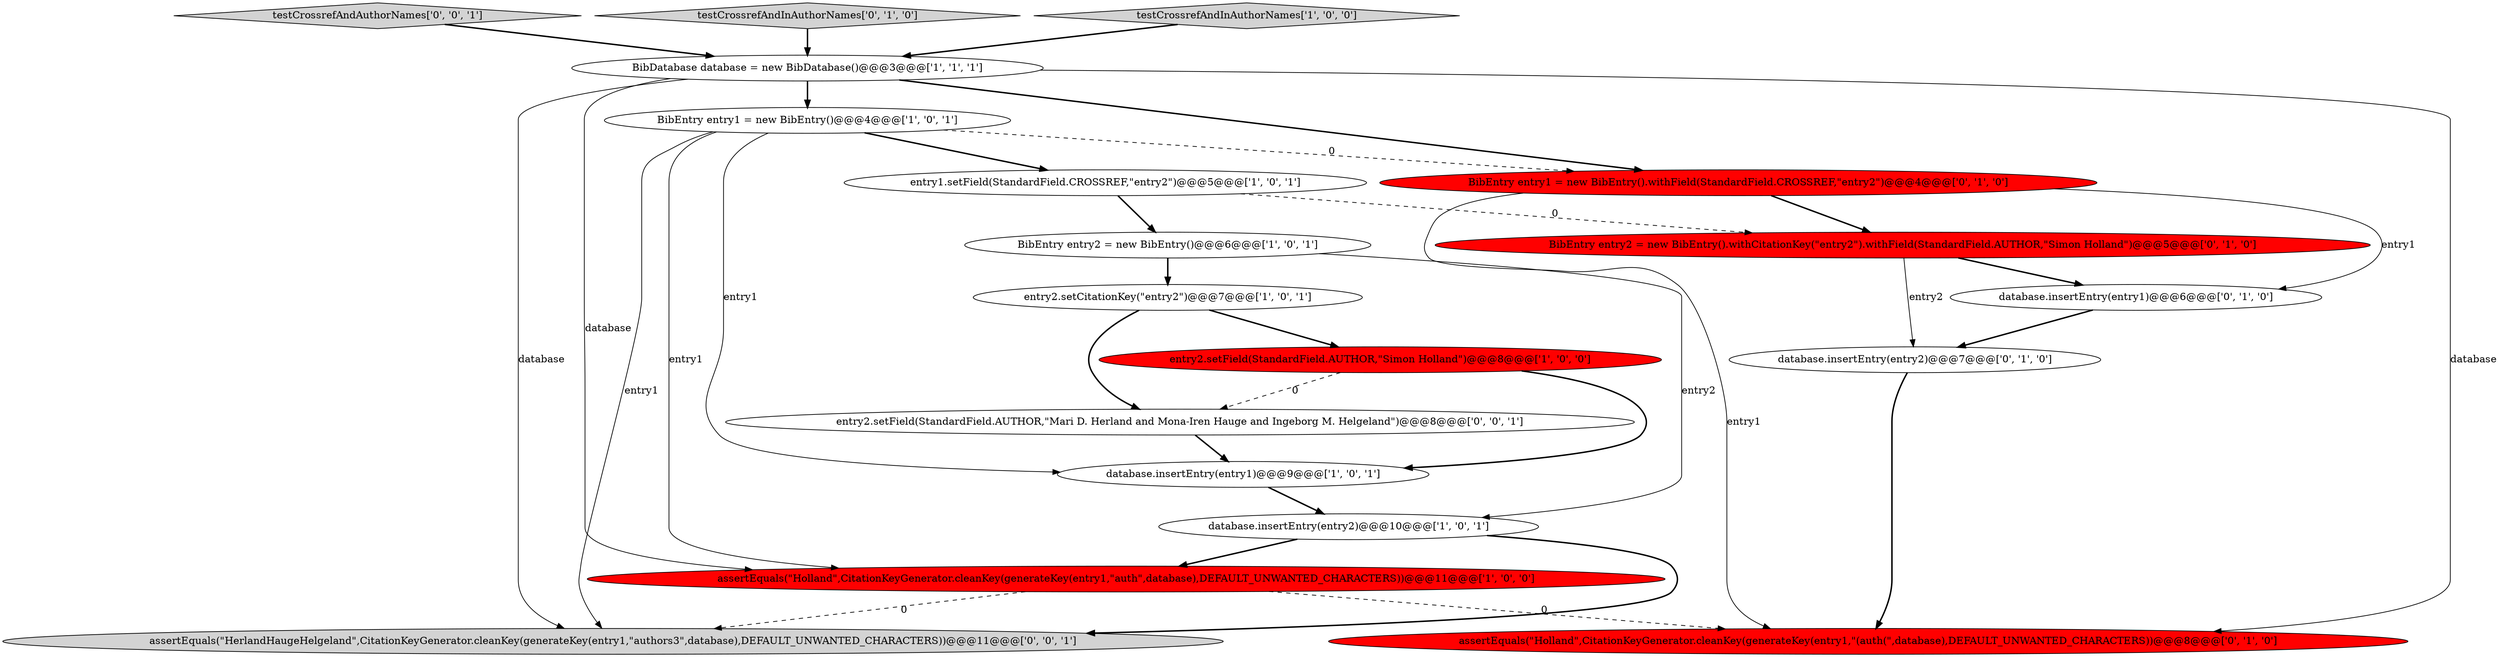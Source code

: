 digraph {
6 [style = filled, label = "assertEquals(\"Holland\",CitationKeyGenerator.cleanKey(generateKey(entry1,\"auth\",database),DEFAULT_UNWANTED_CHARACTERS))@@@11@@@['1', '0', '0']", fillcolor = red, shape = ellipse image = "AAA1AAABBB1BBB"];
17 [style = filled, label = "assertEquals(\"HerlandHaugeHelgeland\",CitationKeyGenerator.cleanKey(generateKey(entry1,\"authors3\",database),DEFAULT_UNWANTED_CHARACTERS))@@@11@@@['0', '0', '1']", fillcolor = lightgray, shape = ellipse image = "AAA0AAABBB3BBB"];
18 [style = filled, label = "testCrossrefAndAuthorNames['0', '0', '1']", fillcolor = lightgray, shape = diamond image = "AAA0AAABBB3BBB"];
2 [style = filled, label = "entry1.setField(StandardField.CROSSREF,\"entry2\")@@@5@@@['1', '0', '1']", fillcolor = white, shape = ellipse image = "AAA0AAABBB1BBB"];
0 [style = filled, label = "BibEntry entry1 = new BibEntry()@@@4@@@['1', '0', '1']", fillcolor = white, shape = ellipse image = "AAA0AAABBB1BBB"];
15 [style = filled, label = "testCrossrefAndInAuthorNames['0', '1', '0']", fillcolor = lightgray, shape = diamond image = "AAA0AAABBB2BBB"];
3 [style = filled, label = "BibDatabase database = new BibDatabase()@@@3@@@['1', '1', '1']", fillcolor = white, shape = ellipse image = "AAA0AAABBB1BBB"];
7 [style = filled, label = "BibEntry entry2 = new BibEntry()@@@6@@@['1', '0', '1']", fillcolor = white, shape = ellipse image = "AAA0AAABBB1BBB"];
9 [style = filled, label = "entry2.setCitationKey(\"entry2\")@@@7@@@['1', '0', '1']", fillcolor = white, shape = ellipse image = "AAA0AAABBB1BBB"];
11 [style = filled, label = "BibEntry entry2 = new BibEntry().withCitationKey(\"entry2\").withField(StandardField.AUTHOR,\"Simon Holland\")@@@5@@@['0', '1', '0']", fillcolor = red, shape = ellipse image = "AAA1AAABBB2BBB"];
14 [style = filled, label = "database.insertEntry(entry2)@@@7@@@['0', '1', '0']", fillcolor = white, shape = ellipse image = "AAA0AAABBB2BBB"];
8 [style = filled, label = "database.insertEntry(entry1)@@@9@@@['1', '0', '1']", fillcolor = white, shape = ellipse image = "AAA0AAABBB1BBB"];
4 [style = filled, label = "testCrossrefAndInAuthorNames['1', '0', '0']", fillcolor = lightgray, shape = diamond image = "AAA0AAABBB1BBB"];
12 [style = filled, label = "BibEntry entry1 = new BibEntry().withField(StandardField.CROSSREF,\"entry2\")@@@4@@@['0', '1', '0']", fillcolor = red, shape = ellipse image = "AAA1AAABBB2BBB"];
13 [style = filled, label = "database.insertEntry(entry1)@@@6@@@['0', '1', '0']", fillcolor = white, shape = ellipse image = "AAA0AAABBB2BBB"];
16 [style = filled, label = "entry2.setField(StandardField.AUTHOR,\"Mari D. Herland and Mona-Iren Hauge and Ingeborg M. Helgeland\")@@@8@@@['0', '0', '1']", fillcolor = white, shape = ellipse image = "AAA0AAABBB3BBB"];
5 [style = filled, label = "entry2.setField(StandardField.AUTHOR,\"Simon Holland\")@@@8@@@['1', '0', '0']", fillcolor = red, shape = ellipse image = "AAA1AAABBB1BBB"];
10 [style = filled, label = "assertEquals(\"Holland\",CitationKeyGenerator.cleanKey(generateKey(entry1,\"(auth(\",database),DEFAULT_UNWANTED_CHARACTERS))@@@8@@@['0', '1', '0']", fillcolor = red, shape = ellipse image = "AAA1AAABBB2BBB"];
1 [style = filled, label = "database.insertEntry(entry2)@@@10@@@['1', '0', '1']", fillcolor = white, shape = ellipse image = "AAA0AAABBB1BBB"];
5->8 [style = bold, label=""];
4->3 [style = bold, label=""];
18->3 [style = bold, label=""];
3->17 [style = solid, label="database"];
16->8 [style = bold, label=""];
0->8 [style = solid, label="entry1"];
0->2 [style = bold, label=""];
12->11 [style = bold, label=""];
14->10 [style = bold, label=""];
3->10 [style = solid, label="database"];
6->17 [style = dashed, label="0"];
3->12 [style = bold, label=""];
0->12 [style = dashed, label="0"];
3->6 [style = solid, label="database"];
15->3 [style = bold, label=""];
12->13 [style = solid, label="entry1"];
9->16 [style = bold, label=""];
7->1 [style = solid, label="entry2"];
3->0 [style = bold, label=""];
1->17 [style = bold, label=""];
6->10 [style = dashed, label="0"];
5->16 [style = dashed, label="0"];
7->9 [style = bold, label=""];
8->1 [style = bold, label=""];
11->14 [style = solid, label="entry2"];
1->6 [style = bold, label=""];
0->6 [style = solid, label="entry1"];
11->13 [style = bold, label=""];
9->5 [style = bold, label=""];
2->11 [style = dashed, label="0"];
0->17 [style = solid, label="entry1"];
2->7 [style = bold, label=""];
13->14 [style = bold, label=""];
12->10 [style = solid, label="entry1"];
}

